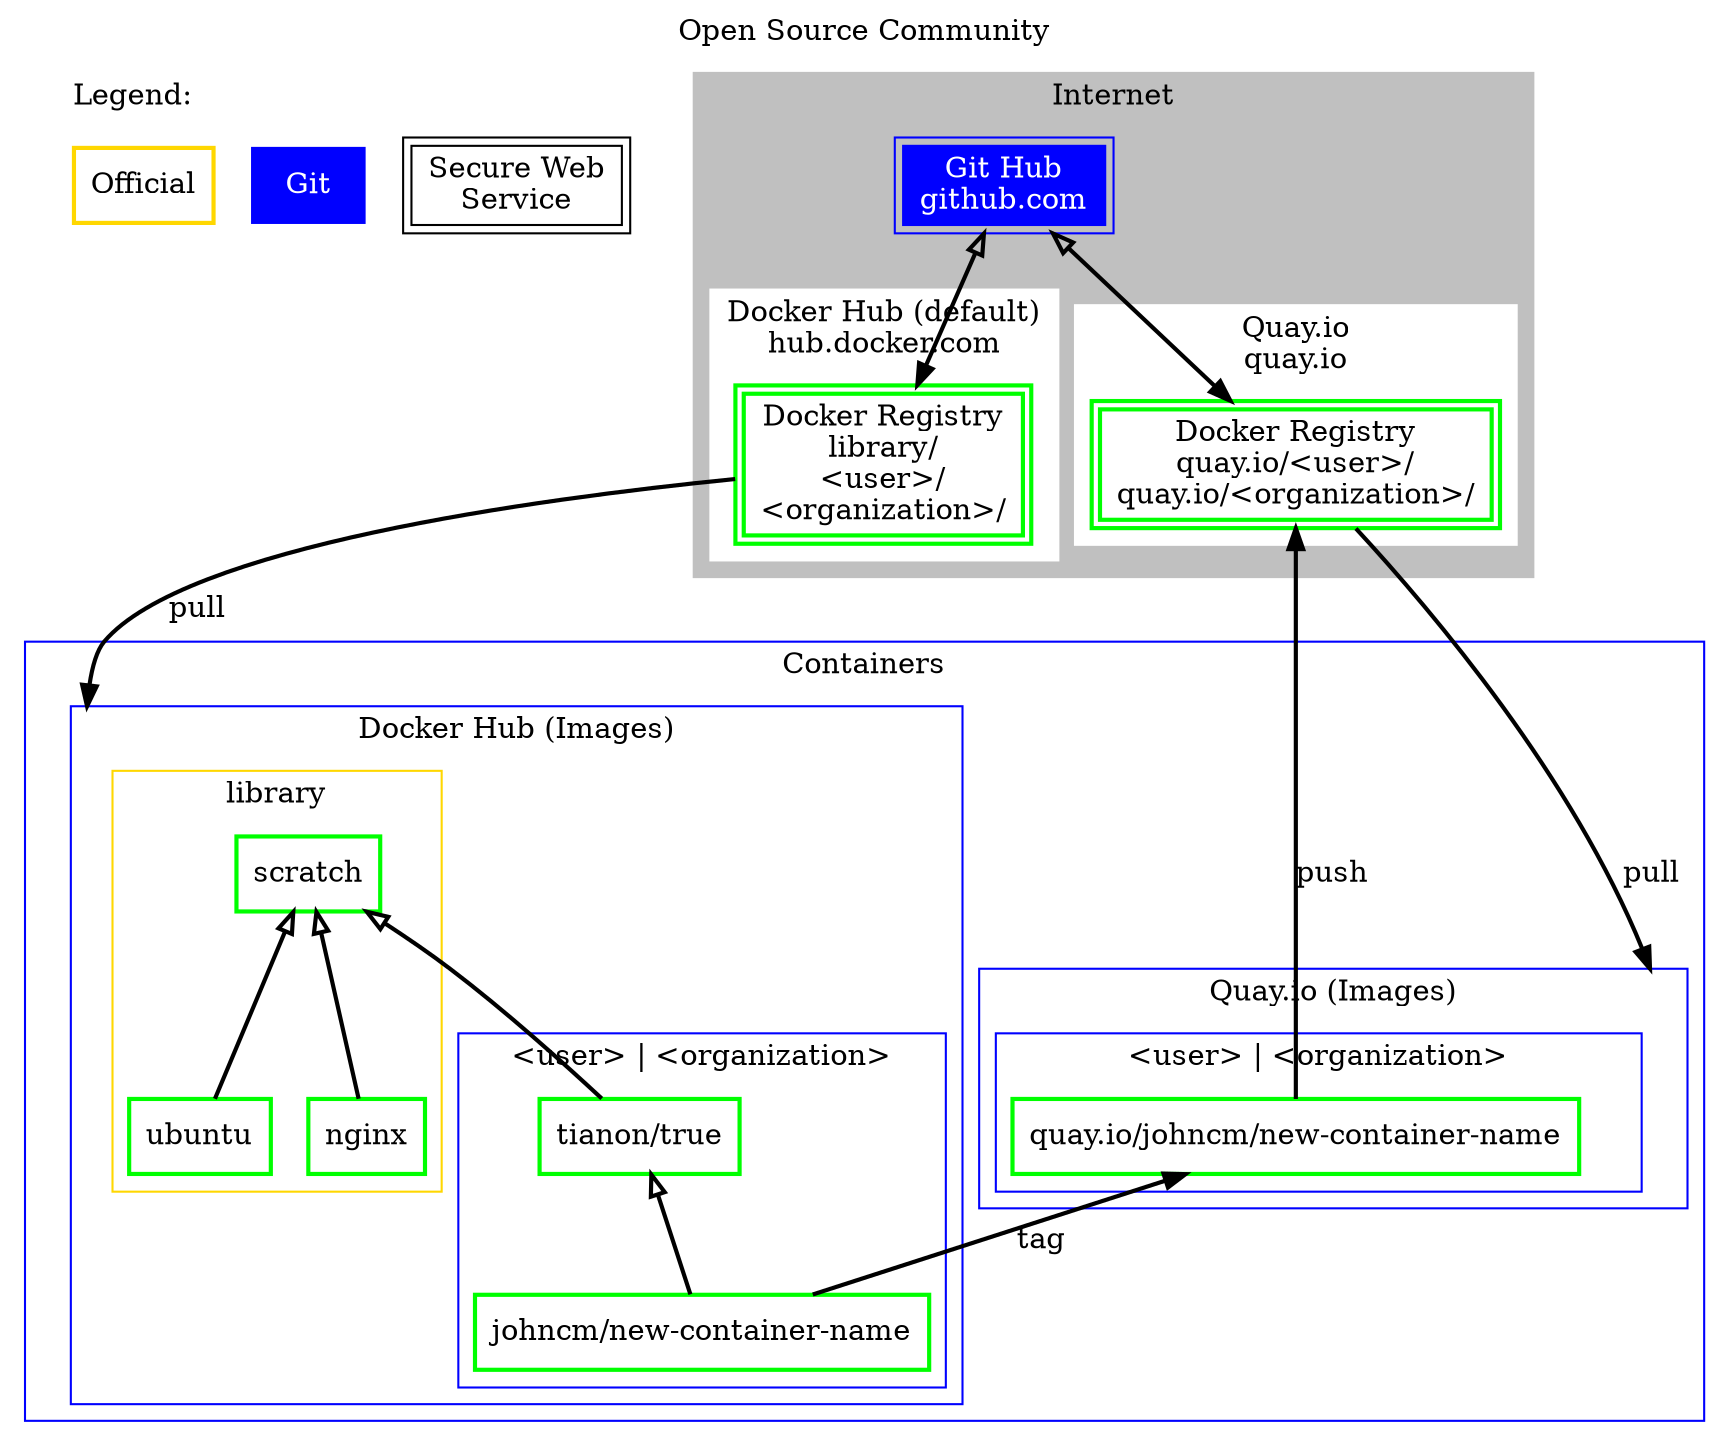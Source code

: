 digraph Community {
	graph [bb="0 0 781 626", id=Community, label="Open Source Community", labelloc=t, compound=true, color=green];
	node [label="\N", style=bold, color=green, shape=box];
	edge [constraint=true, style=bold];
	subgraph cluster_Lengend {
		graph [label="Legend:",
			color=white,
			labeljust=l,
			style=filled];
		SecureService [label="Secure Web\nService", style=solid, color=black, peripheries=2];
		Git [label=Git, style=filled, color=blue, fontcolor=white];
		OfficialContainer [label=Official, color=gold];
	}
	subgraph cluster_Internet {
		graph [label=Internet,
			color=gray,
			style=filled];
		subgraph cluster_DockerHub {
			graph [label="Docker Hub (default)\nhub.docker.com",
				color=white,
				URL="https://hub.docker.com/login"];
			DockerHub [label="Docker Registry\nlibrary/\n<user>/\n<organization>/", peripheries=2, id="\N"];
		}
		subgraph cluster_Quayio {
			graph [label="Quay.io\nquay.io",
				color=white,
				URL="https://quay.io/signin"];
			Quayio [label="Docker Registry\nquay.io/<user>/\nquay.io/<organization>/", peripheries=2, id="\N"];
		}
		Internet [style=invis, shape=point];
		GitHub [label="Git Hub\ngithub.com", style=filled, color=blue, peripheries=2, fontcolor=white, id="\N", URL="https://github.com/login"];
		GitHub -> DockerHub [arrowtail=empty, dir=both];
		GitHub -> Quayio [arrowtail=empty, dir=both];
	}
	subgraph cluster_Containers {
		graph [label=Containers,
			color=blue,
			rank=same];
		node [shape=record];
		subgraph cluster_Containers_DockerHub {
			graph [label="Docker Hub (Images)"];
			subgraph cluster_Containers_DockerHub_Library {
				graph [label=library,
					color=gold];
				Containers_DockerHub_Library [style=invis, shape=point];
				Scratch [label=scratch];
				Ubuntu [label=ubuntu];
				Nginx [label=nginx];
				Scratch -> Ubuntu [arrowtail=empty, dir=back];
				Scratch -> Nginx [arrowtail=empty, dir=back];
			}
			subgraph cluster_Containers_DockerHub_User {
				graph [label="<user> | <organization>"];
				Containers_DockerHub_User [style=invis, shape=point];
				True [label="tianon/true"];
				New [label="johncm/new-container-name"];
				True -> New [arrowtail=empty, dir=back];
			}
			Containers_DockerHub [style=invis, shape=point];
			Scratch -> True [arrowtail=empty, dir=back];
		}
		subgraph cluster_Containers_Quayio {
			graph [label="Quay.io (Images)"];
			subgraph cluster_Containers_Quayio_User {
				graph [label="<user> | <organization>"];
				Containers_Quayio_User [style=invis, shape=point];
				NewQuay [label="quay.io/johncm/new-container-name"];
			}
			Containers_Quayio [style=invis, shape=point];
		}
		Containers [style=invis, shape=point];
		NewQuay -> New [dir=back, label=tag];
	}
	DockerHub -> Containers_DockerHub [label=pull, lhead=cluster_Containers_DockerHub];
	Quayio -> Containers_Quayio [label=pull, lhead=cluster_Containers_Quayio];
	Quayio -> NewQuay [dir=back, label=push];
}

